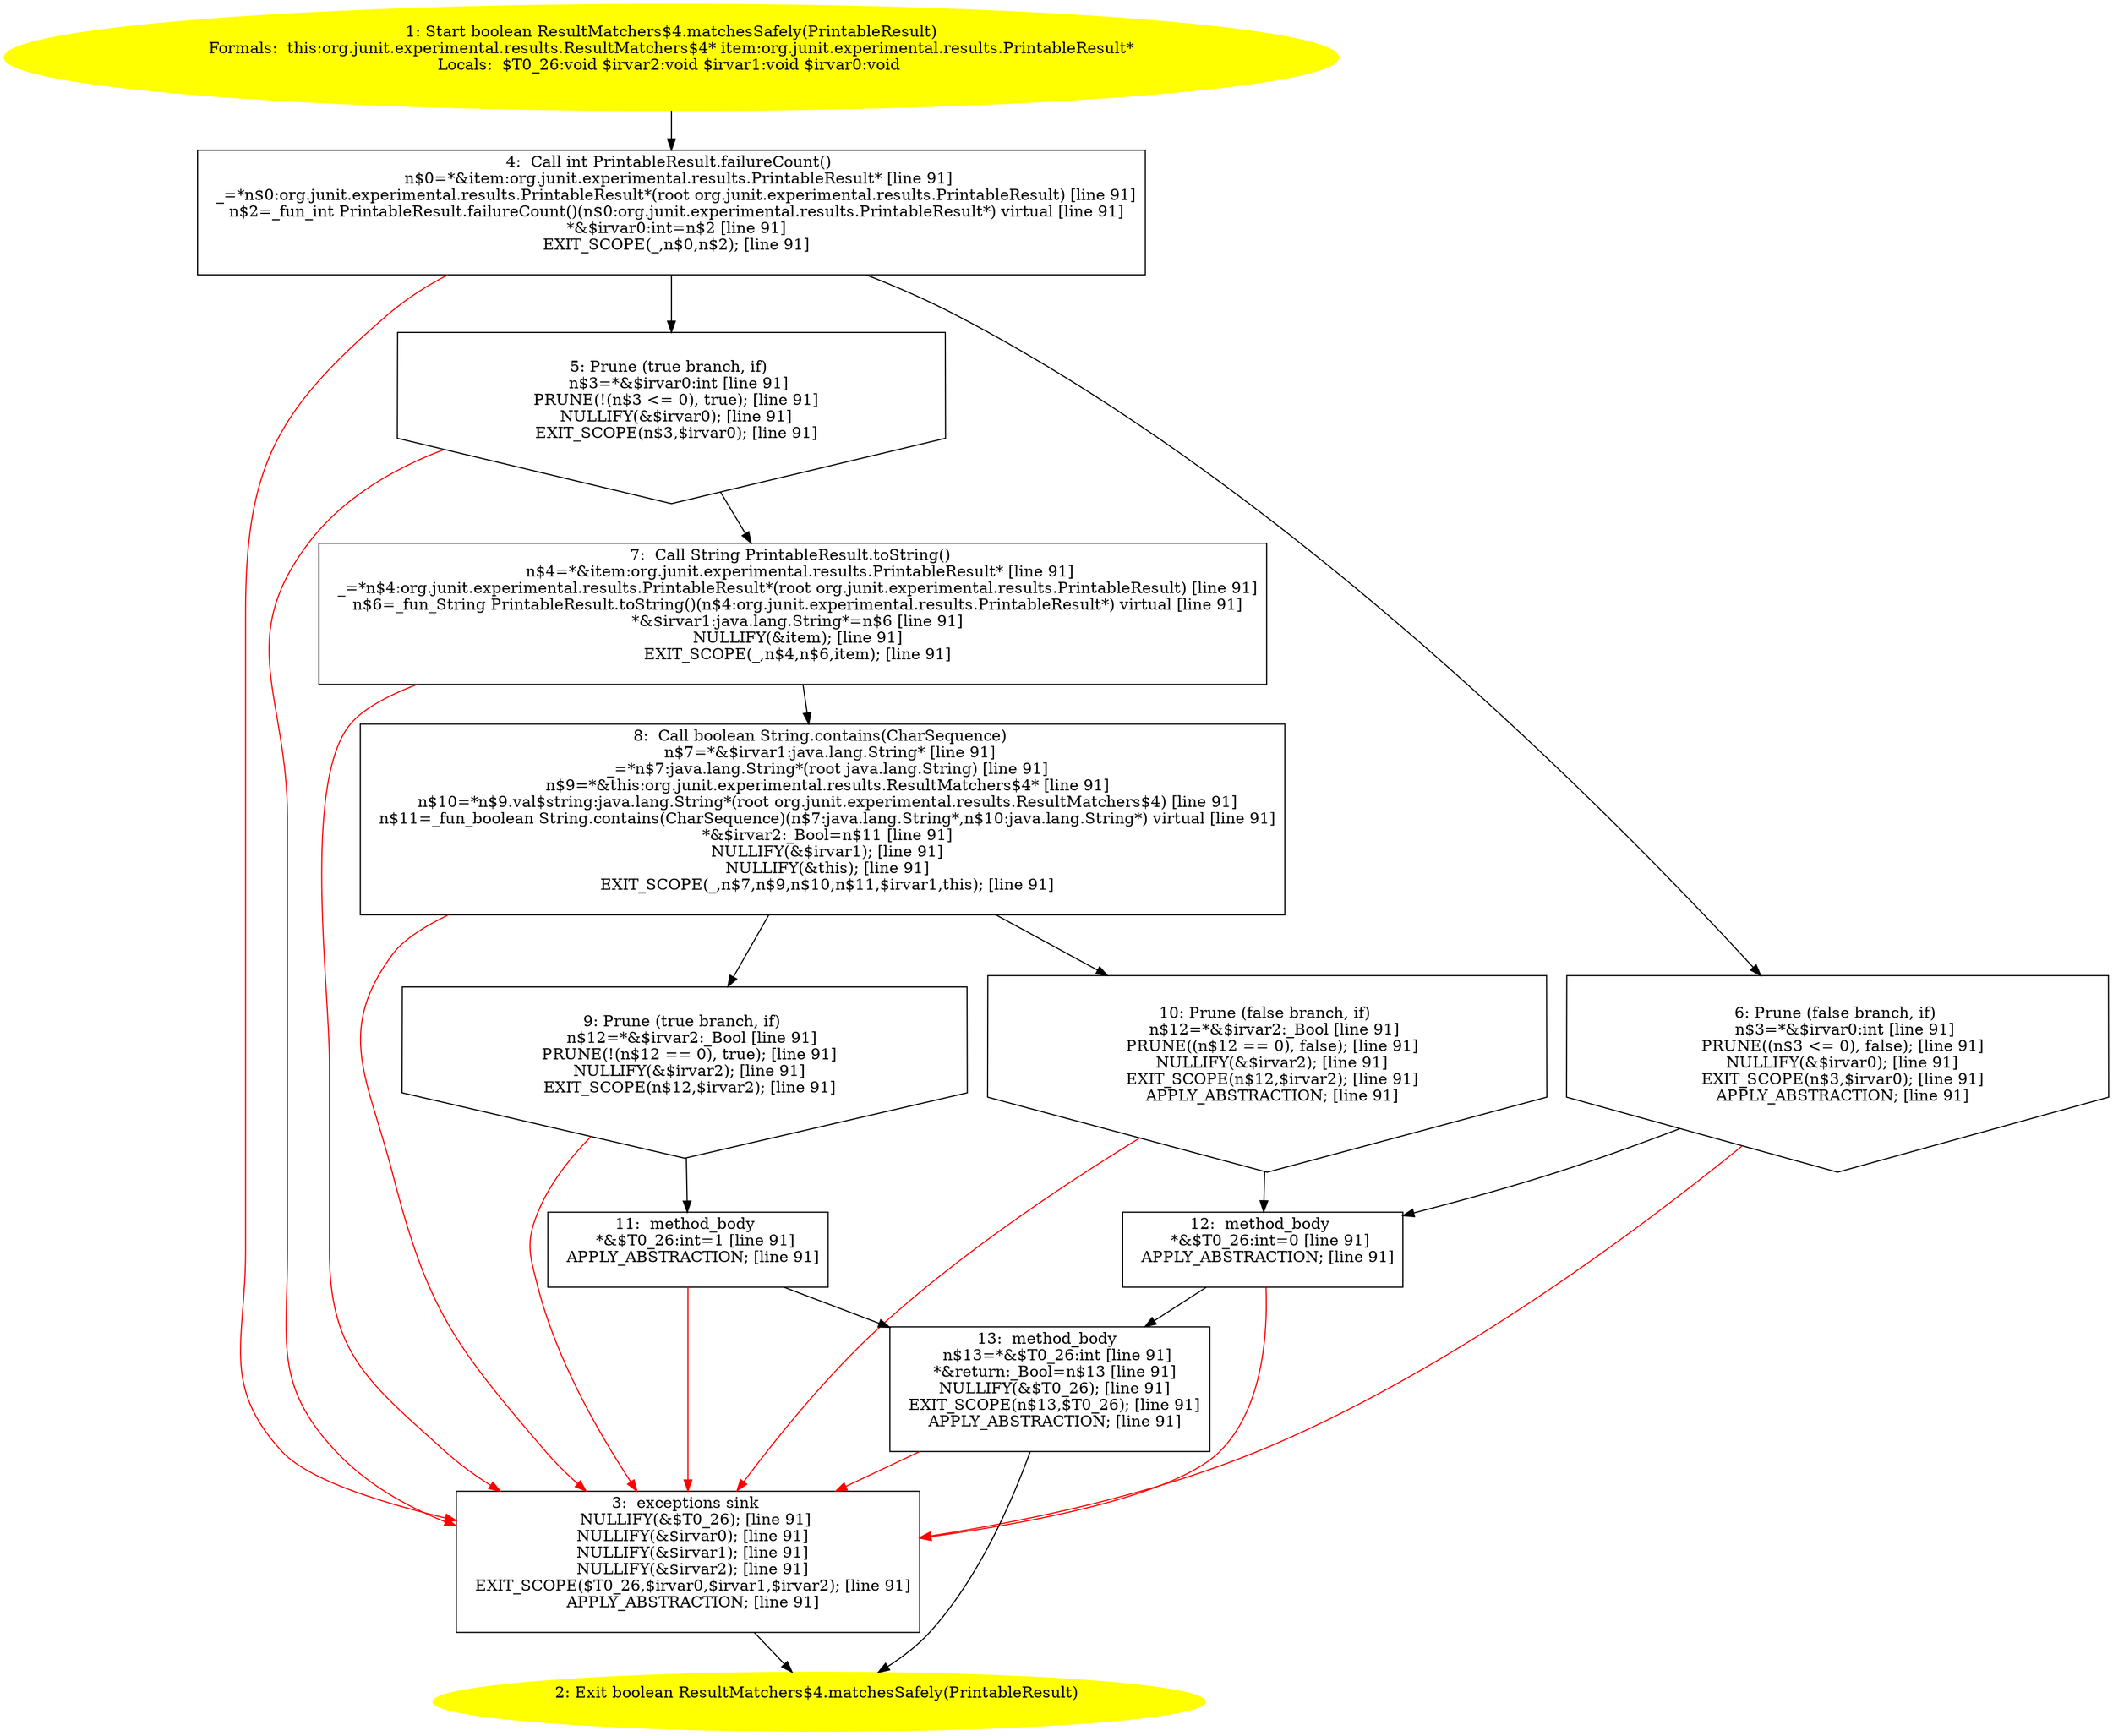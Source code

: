 /* @generated */
digraph cfg {
"org.junit.experimental.results.ResultMatchers$4.matchesSafely(org.junit.experimental.results.Printab.fa4a69423fd47eff4134bbc9b0835fc5_1" [label="1: Start boolean ResultMatchers$4.matchesSafely(PrintableResult)\nFormals:  this:org.junit.experimental.results.ResultMatchers$4* item:org.junit.experimental.results.PrintableResult*\nLocals:  $T0_26:void $irvar2:void $irvar1:void $irvar0:void \n  " color=yellow style=filled]
	

	 "org.junit.experimental.results.ResultMatchers$4.matchesSafely(org.junit.experimental.results.Printab.fa4a69423fd47eff4134bbc9b0835fc5_1" -> "org.junit.experimental.results.ResultMatchers$4.matchesSafely(org.junit.experimental.results.Printab.fa4a69423fd47eff4134bbc9b0835fc5_4" ;
"org.junit.experimental.results.ResultMatchers$4.matchesSafely(org.junit.experimental.results.Printab.fa4a69423fd47eff4134bbc9b0835fc5_2" [label="2: Exit boolean ResultMatchers$4.matchesSafely(PrintableResult) \n  " color=yellow style=filled]
	

"org.junit.experimental.results.ResultMatchers$4.matchesSafely(org.junit.experimental.results.Printab.fa4a69423fd47eff4134bbc9b0835fc5_3" [label="3:  exceptions sink \n   NULLIFY(&$T0_26); [line 91]\n  NULLIFY(&$irvar0); [line 91]\n  NULLIFY(&$irvar1); [line 91]\n  NULLIFY(&$irvar2); [line 91]\n  EXIT_SCOPE($T0_26,$irvar0,$irvar1,$irvar2); [line 91]\n  APPLY_ABSTRACTION; [line 91]\n " shape="box"]
	

	 "org.junit.experimental.results.ResultMatchers$4.matchesSafely(org.junit.experimental.results.Printab.fa4a69423fd47eff4134bbc9b0835fc5_3" -> "org.junit.experimental.results.ResultMatchers$4.matchesSafely(org.junit.experimental.results.Printab.fa4a69423fd47eff4134bbc9b0835fc5_2" ;
"org.junit.experimental.results.ResultMatchers$4.matchesSafely(org.junit.experimental.results.Printab.fa4a69423fd47eff4134bbc9b0835fc5_4" [label="4:  Call int PrintableResult.failureCount() \n   n$0=*&item:org.junit.experimental.results.PrintableResult* [line 91]\n  _=*n$0:org.junit.experimental.results.PrintableResult*(root org.junit.experimental.results.PrintableResult) [line 91]\n  n$2=_fun_int PrintableResult.failureCount()(n$0:org.junit.experimental.results.PrintableResult*) virtual [line 91]\n  *&$irvar0:int=n$2 [line 91]\n  EXIT_SCOPE(_,n$0,n$2); [line 91]\n " shape="box"]
	

	 "org.junit.experimental.results.ResultMatchers$4.matchesSafely(org.junit.experimental.results.Printab.fa4a69423fd47eff4134bbc9b0835fc5_4" -> "org.junit.experimental.results.ResultMatchers$4.matchesSafely(org.junit.experimental.results.Printab.fa4a69423fd47eff4134bbc9b0835fc5_5" ;
	 "org.junit.experimental.results.ResultMatchers$4.matchesSafely(org.junit.experimental.results.Printab.fa4a69423fd47eff4134bbc9b0835fc5_4" -> "org.junit.experimental.results.ResultMatchers$4.matchesSafely(org.junit.experimental.results.Printab.fa4a69423fd47eff4134bbc9b0835fc5_6" ;
	 "org.junit.experimental.results.ResultMatchers$4.matchesSafely(org.junit.experimental.results.Printab.fa4a69423fd47eff4134bbc9b0835fc5_4" -> "org.junit.experimental.results.ResultMatchers$4.matchesSafely(org.junit.experimental.results.Printab.fa4a69423fd47eff4134bbc9b0835fc5_3" [color="red" ];
"org.junit.experimental.results.ResultMatchers$4.matchesSafely(org.junit.experimental.results.Printab.fa4a69423fd47eff4134bbc9b0835fc5_5" [label="5: Prune (true branch, if) \n   n$3=*&$irvar0:int [line 91]\n  PRUNE(!(n$3 <= 0), true); [line 91]\n  NULLIFY(&$irvar0); [line 91]\n  EXIT_SCOPE(n$3,$irvar0); [line 91]\n " shape="invhouse"]
	

	 "org.junit.experimental.results.ResultMatchers$4.matchesSafely(org.junit.experimental.results.Printab.fa4a69423fd47eff4134bbc9b0835fc5_5" -> "org.junit.experimental.results.ResultMatchers$4.matchesSafely(org.junit.experimental.results.Printab.fa4a69423fd47eff4134bbc9b0835fc5_7" ;
	 "org.junit.experimental.results.ResultMatchers$4.matchesSafely(org.junit.experimental.results.Printab.fa4a69423fd47eff4134bbc9b0835fc5_5" -> "org.junit.experimental.results.ResultMatchers$4.matchesSafely(org.junit.experimental.results.Printab.fa4a69423fd47eff4134bbc9b0835fc5_3" [color="red" ];
"org.junit.experimental.results.ResultMatchers$4.matchesSafely(org.junit.experimental.results.Printab.fa4a69423fd47eff4134bbc9b0835fc5_6" [label="6: Prune (false branch, if) \n   n$3=*&$irvar0:int [line 91]\n  PRUNE((n$3 <= 0), false); [line 91]\n  NULLIFY(&$irvar0); [line 91]\n  EXIT_SCOPE(n$3,$irvar0); [line 91]\n  APPLY_ABSTRACTION; [line 91]\n " shape="invhouse"]
	

	 "org.junit.experimental.results.ResultMatchers$4.matchesSafely(org.junit.experimental.results.Printab.fa4a69423fd47eff4134bbc9b0835fc5_6" -> "org.junit.experimental.results.ResultMatchers$4.matchesSafely(org.junit.experimental.results.Printab.fa4a69423fd47eff4134bbc9b0835fc5_12" ;
	 "org.junit.experimental.results.ResultMatchers$4.matchesSafely(org.junit.experimental.results.Printab.fa4a69423fd47eff4134bbc9b0835fc5_6" -> "org.junit.experimental.results.ResultMatchers$4.matchesSafely(org.junit.experimental.results.Printab.fa4a69423fd47eff4134bbc9b0835fc5_3" [color="red" ];
"org.junit.experimental.results.ResultMatchers$4.matchesSafely(org.junit.experimental.results.Printab.fa4a69423fd47eff4134bbc9b0835fc5_7" [label="7:  Call String PrintableResult.toString() \n   n$4=*&item:org.junit.experimental.results.PrintableResult* [line 91]\n  _=*n$4:org.junit.experimental.results.PrintableResult*(root org.junit.experimental.results.PrintableResult) [line 91]\n  n$6=_fun_String PrintableResult.toString()(n$4:org.junit.experimental.results.PrintableResult*) virtual [line 91]\n  *&$irvar1:java.lang.String*=n$6 [line 91]\n  NULLIFY(&item); [line 91]\n  EXIT_SCOPE(_,n$4,n$6,item); [line 91]\n " shape="box"]
	

	 "org.junit.experimental.results.ResultMatchers$4.matchesSafely(org.junit.experimental.results.Printab.fa4a69423fd47eff4134bbc9b0835fc5_7" -> "org.junit.experimental.results.ResultMatchers$4.matchesSafely(org.junit.experimental.results.Printab.fa4a69423fd47eff4134bbc9b0835fc5_8" ;
	 "org.junit.experimental.results.ResultMatchers$4.matchesSafely(org.junit.experimental.results.Printab.fa4a69423fd47eff4134bbc9b0835fc5_7" -> "org.junit.experimental.results.ResultMatchers$4.matchesSafely(org.junit.experimental.results.Printab.fa4a69423fd47eff4134bbc9b0835fc5_3" [color="red" ];
"org.junit.experimental.results.ResultMatchers$4.matchesSafely(org.junit.experimental.results.Printab.fa4a69423fd47eff4134bbc9b0835fc5_8" [label="8:  Call boolean String.contains(CharSequence) \n   n$7=*&$irvar1:java.lang.String* [line 91]\n  _=*n$7:java.lang.String*(root java.lang.String) [line 91]\n  n$9=*&this:org.junit.experimental.results.ResultMatchers$4* [line 91]\n  n$10=*n$9.val$string:java.lang.String*(root org.junit.experimental.results.ResultMatchers$4) [line 91]\n  n$11=_fun_boolean String.contains(CharSequence)(n$7:java.lang.String*,n$10:java.lang.String*) virtual [line 91]\n  *&$irvar2:_Bool=n$11 [line 91]\n  NULLIFY(&$irvar1); [line 91]\n  NULLIFY(&this); [line 91]\n  EXIT_SCOPE(_,n$7,n$9,n$10,n$11,$irvar1,this); [line 91]\n " shape="box"]
	

	 "org.junit.experimental.results.ResultMatchers$4.matchesSafely(org.junit.experimental.results.Printab.fa4a69423fd47eff4134bbc9b0835fc5_8" -> "org.junit.experimental.results.ResultMatchers$4.matchesSafely(org.junit.experimental.results.Printab.fa4a69423fd47eff4134bbc9b0835fc5_9" ;
	 "org.junit.experimental.results.ResultMatchers$4.matchesSafely(org.junit.experimental.results.Printab.fa4a69423fd47eff4134bbc9b0835fc5_8" -> "org.junit.experimental.results.ResultMatchers$4.matchesSafely(org.junit.experimental.results.Printab.fa4a69423fd47eff4134bbc9b0835fc5_10" ;
	 "org.junit.experimental.results.ResultMatchers$4.matchesSafely(org.junit.experimental.results.Printab.fa4a69423fd47eff4134bbc9b0835fc5_8" -> "org.junit.experimental.results.ResultMatchers$4.matchesSafely(org.junit.experimental.results.Printab.fa4a69423fd47eff4134bbc9b0835fc5_3" [color="red" ];
"org.junit.experimental.results.ResultMatchers$4.matchesSafely(org.junit.experimental.results.Printab.fa4a69423fd47eff4134bbc9b0835fc5_9" [label="9: Prune (true branch, if) \n   n$12=*&$irvar2:_Bool [line 91]\n  PRUNE(!(n$12 == 0), true); [line 91]\n  NULLIFY(&$irvar2); [line 91]\n  EXIT_SCOPE(n$12,$irvar2); [line 91]\n " shape="invhouse"]
	

	 "org.junit.experimental.results.ResultMatchers$4.matchesSafely(org.junit.experimental.results.Printab.fa4a69423fd47eff4134bbc9b0835fc5_9" -> "org.junit.experimental.results.ResultMatchers$4.matchesSafely(org.junit.experimental.results.Printab.fa4a69423fd47eff4134bbc9b0835fc5_11" ;
	 "org.junit.experimental.results.ResultMatchers$4.matchesSafely(org.junit.experimental.results.Printab.fa4a69423fd47eff4134bbc9b0835fc5_9" -> "org.junit.experimental.results.ResultMatchers$4.matchesSafely(org.junit.experimental.results.Printab.fa4a69423fd47eff4134bbc9b0835fc5_3" [color="red" ];
"org.junit.experimental.results.ResultMatchers$4.matchesSafely(org.junit.experimental.results.Printab.fa4a69423fd47eff4134bbc9b0835fc5_10" [label="10: Prune (false branch, if) \n   n$12=*&$irvar2:_Bool [line 91]\n  PRUNE((n$12 == 0), false); [line 91]\n  NULLIFY(&$irvar2); [line 91]\n  EXIT_SCOPE(n$12,$irvar2); [line 91]\n  APPLY_ABSTRACTION; [line 91]\n " shape="invhouse"]
	

	 "org.junit.experimental.results.ResultMatchers$4.matchesSafely(org.junit.experimental.results.Printab.fa4a69423fd47eff4134bbc9b0835fc5_10" -> "org.junit.experimental.results.ResultMatchers$4.matchesSafely(org.junit.experimental.results.Printab.fa4a69423fd47eff4134bbc9b0835fc5_12" ;
	 "org.junit.experimental.results.ResultMatchers$4.matchesSafely(org.junit.experimental.results.Printab.fa4a69423fd47eff4134bbc9b0835fc5_10" -> "org.junit.experimental.results.ResultMatchers$4.matchesSafely(org.junit.experimental.results.Printab.fa4a69423fd47eff4134bbc9b0835fc5_3" [color="red" ];
"org.junit.experimental.results.ResultMatchers$4.matchesSafely(org.junit.experimental.results.Printab.fa4a69423fd47eff4134bbc9b0835fc5_11" [label="11:  method_body \n   *&$T0_26:int=1 [line 91]\n  APPLY_ABSTRACTION; [line 91]\n " shape="box"]
	

	 "org.junit.experimental.results.ResultMatchers$4.matchesSafely(org.junit.experimental.results.Printab.fa4a69423fd47eff4134bbc9b0835fc5_11" -> "org.junit.experimental.results.ResultMatchers$4.matchesSafely(org.junit.experimental.results.Printab.fa4a69423fd47eff4134bbc9b0835fc5_13" ;
	 "org.junit.experimental.results.ResultMatchers$4.matchesSafely(org.junit.experimental.results.Printab.fa4a69423fd47eff4134bbc9b0835fc5_11" -> "org.junit.experimental.results.ResultMatchers$4.matchesSafely(org.junit.experimental.results.Printab.fa4a69423fd47eff4134bbc9b0835fc5_3" [color="red" ];
"org.junit.experimental.results.ResultMatchers$4.matchesSafely(org.junit.experimental.results.Printab.fa4a69423fd47eff4134bbc9b0835fc5_12" [label="12:  method_body \n   *&$T0_26:int=0 [line 91]\n  APPLY_ABSTRACTION; [line 91]\n " shape="box"]
	

	 "org.junit.experimental.results.ResultMatchers$4.matchesSafely(org.junit.experimental.results.Printab.fa4a69423fd47eff4134bbc9b0835fc5_12" -> "org.junit.experimental.results.ResultMatchers$4.matchesSafely(org.junit.experimental.results.Printab.fa4a69423fd47eff4134bbc9b0835fc5_13" ;
	 "org.junit.experimental.results.ResultMatchers$4.matchesSafely(org.junit.experimental.results.Printab.fa4a69423fd47eff4134bbc9b0835fc5_12" -> "org.junit.experimental.results.ResultMatchers$4.matchesSafely(org.junit.experimental.results.Printab.fa4a69423fd47eff4134bbc9b0835fc5_3" [color="red" ];
"org.junit.experimental.results.ResultMatchers$4.matchesSafely(org.junit.experimental.results.Printab.fa4a69423fd47eff4134bbc9b0835fc5_13" [label="13:  method_body \n   n$13=*&$T0_26:int [line 91]\n  *&return:_Bool=n$13 [line 91]\n  NULLIFY(&$T0_26); [line 91]\n  EXIT_SCOPE(n$13,$T0_26); [line 91]\n  APPLY_ABSTRACTION; [line 91]\n " shape="box"]
	

	 "org.junit.experimental.results.ResultMatchers$4.matchesSafely(org.junit.experimental.results.Printab.fa4a69423fd47eff4134bbc9b0835fc5_13" -> "org.junit.experimental.results.ResultMatchers$4.matchesSafely(org.junit.experimental.results.Printab.fa4a69423fd47eff4134bbc9b0835fc5_2" ;
	 "org.junit.experimental.results.ResultMatchers$4.matchesSafely(org.junit.experimental.results.Printab.fa4a69423fd47eff4134bbc9b0835fc5_13" -> "org.junit.experimental.results.ResultMatchers$4.matchesSafely(org.junit.experimental.results.Printab.fa4a69423fd47eff4134bbc9b0835fc5_3" [color="red" ];
}
